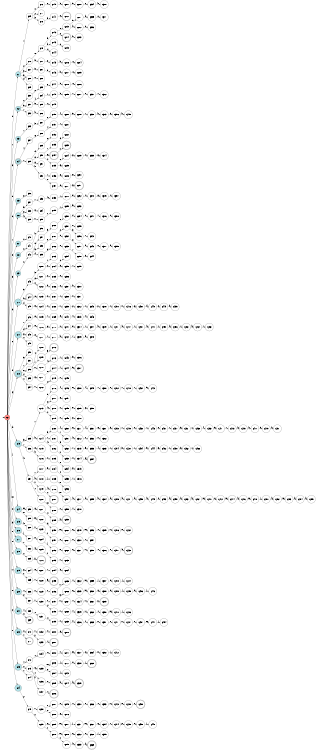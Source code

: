digraph APTAALF {
__start0 [style = invis, shape = none, label = "", width = 0, height = 0];

rankdir=LR;
size="8,5";

s0 [style="filled", color="black", fillcolor="#ff817b" shape="circle", label="q0"];
s1 [style="filled", color="black", fillcolor="powderblue" shape="circle", label="q1"];
s2 [style="filled", color="black", fillcolor="powderblue" shape="circle", label="q2"];
s3 [style="filled", color="black", fillcolor="powderblue" shape="circle", label="q3"];
s4 [style="rounded,filled", color="black", fillcolor="powderblue" shape="doublecircle", label="q4"];
s5 [style="filled", color="black", fillcolor="powderblue" shape="circle", label="q5"];
s6 [style="filled", color="black", fillcolor="powderblue" shape="circle", label="q6"];
s7 [style="filled", color="black", fillcolor="powderblue" shape="circle", label="q7"];
s8 [style="filled", color="black", fillcolor="powderblue" shape="circle", label="q8"];
s9 [style="filled", color="black", fillcolor="powderblue" shape="circle", label="q9"];
s10 [style="filled", color="black", fillcolor="powderblue" shape="circle", label="q10"];
s11 [style="filled", color="black", fillcolor="powderblue" shape="circle", label="q11"];
s12 [style="rounded,filled", color="black", fillcolor="powderblue" shape="doublecircle", label="q12"];
s13 [style="filled", color="black", fillcolor="powderblue" shape="circle", label="q13"];
s14 [style="filled", color="black", fillcolor="powderblue" shape="circle", label="q14"];
s15 [style="filled", color="black", fillcolor="powderblue" shape="circle", label="q15"];
s16 [style="filled", color="black", fillcolor="powderblue" shape="circle", label="q16"];
s17 [style="filled", color="black", fillcolor="powderblue" shape="circle", label="q17"];
s18 [style="filled", color="black", fillcolor="powderblue" shape="circle", label="q18"];
s19 [style="filled", color="black", fillcolor="powderblue" shape="circle", label="q19"];
s20 [style="filled", color="black", fillcolor="powderblue" shape="circle", label="q20"];
s21 [style="filled", color="black", fillcolor="powderblue" shape="circle", label="q21"];
s22 [style="filled", color="black", fillcolor="powderblue" shape="circle", label="q22"];
s23 [style="filled", color="black", fillcolor="powderblue" shape="circle", label="q23"];
s24 [style="filled", color="black", fillcolor="powderblue" shape="circle", label="q24"];
s25 [style="filled", color="black", fillcolor="white" shape="circle", label="q25"];
s26 [style="filled", color="black", fillcolor="white" shape="circle", label="q26"];
s27 [style="filled", color="black", fillcolor="white" shape="circle", label="q27"];
s28 [style="filled", color="black", fillcolor="white" shape="circle", label="q28"];
s29 [style="filled", color="black", fillcolor="white" shape="circle", label="q29"];
s30 [style="filled", color="black", fillcolor="white" shape="circle", label="q30"];
s31 [style="filled", color="black", fillcolor="white" shape="circle", label="q31"];
s32 [style="filled", color="black", fillcolor="white" shape="circle", label="q32"];
s33 [style="filled", color="black", fillcolor="white" shape="circle", label="q33"];
s34 [style="filled", color="black", fillcolor="white" shape="circle", label="q34"];
s35 [style="filled", color="black", fillcolor="white" shape="circle", label="q35"];
s36 [style="filled", color="black", fillcolor="white" shape="circle", label="q36"];
s37 [style="filled", color="black", fillcolor="white" shape="circle", label="q37"];
s38 [style="filled", color="black", fillcolor="white" shape="circle", label="q38"];
s39 [style="filled", color="black", fillcolor="white" shape="circle", label="q39"];
s40 [style="filled", color="black", fillcolor="white" shape="circle", label="q40"];
s41 [style="filled", color="black", fillcolor="white" shape="circle", label="q41"];
s42 [style="filled", color="black", fillcolor="white" shape="circle", label="q42"];
s43 [style="filled", color="black", fillcolor="white" shape="circle", label="q43"];
s44 [style="rounded,filled", color="black", fillcolor="white" shape="doublecircle", label="q44"];
s45 [style="filled", color="black", fillcolor="white" shape="circle", label="q45"];
s46 [style="filled", color="black", fillcolor="white" shape="circle", label="q46"];
s47 [style="filled", color="black", fillcolor="white" shape="circle", label="q47"];
s48 [style="filled", color="black", fillcolor="white" shape="circle", label="q48"];
s49 [style="filled", color="black", fillcolor="white" shape="circle", label="q49"];
s50 [style="filled", color="black", fillcolor="white" shape="circle", label="q50"];
s51 [style="filled", color="black", fillcolor="white" shape="circle", label="q51"];
s52 [style="filled", color="black", fillcolor="white" shape="circle", label="q52"];
s53 [style="filled", color="black", fillcolor="white" shape="circle", label="q53"];
s54 [style="filled", color="black", fillcolor="white" shape="circle", label="q54"];
s55 [style="filled", color="black", fillcolor="white" shape="circle", label="q55"];
s56 [style="filled", color="black", fillcolor="white" shape="circle", label="q56"];
s57 [style="filled", color="black", fillcolor="white" shape="circle", label="q57"];
s58 [style="filled", color="black", fillcolor="white" shape="circle", label="q58"];
s59 [style="filled", color="black", fillcolor="white" shape="circle", label="q59"];
s60 [style="filled", color="black", fillcolor="white" shape="circle", label="q60"];
s61 [style="filled", color="black", fillcolor="white" shape="circle", label="q61"];
s62 [style="filled", color="black", fillcolor="white" shape="circle", label="q62"];
s63 [style="filled", color="black", fillcolor="white" shape="circle", label="q63"];
s64 [style="filled", color="black", fillcolor="white" shape="circle", label="q64"];
s65 [style="filled", color="black", fillcolor="white" shape="circle", label="q65"];
s66 [style="filled", color="black", fillcolor="white" shape="circle", label="q66"];
s67 [style="filled", color="black", fillcolor="white" shape="circle", label="q67"];
s68 [style="filled", color="black", fillcolor="white" shape="circle", label="q68"];
s69 [style="rounded,filled", color="black", fillcolor="white" shape="doublecircle", label="q69"];
s70 [style="filled", color="black", fillcolor="white" shape="circle", label="q70"];
s71 [style="rounded,filled", color="black", fillcolor="white" shape="doublecircle", label="q71"];
s72 [style="filled", color="black", fillcolor="white" shape="circle", label="q72"];
s73 [style="filled", color="black", fillcolor="white" shape="circle", label="q73"];
s74 [style="filled", color="black", fillcolor="white" shape="circle", label="q74"];
s75 [style="filled", color="black", fillcolor="white" shape="circle", label="q75"];
s76 [style="filled", color="black", fillcolor="white" shape="circle", label="q76"];
s77 [style="filled", color="black", fillcolor="white" shape="circle", label="q77"];
s78 [style="filled", color="black", fillcolor="white" shape="circle", label="q78"];
s79 [style="filled", color="black", fillcolor="white" shape="circle", label="q79"];
s80 [style="filled", color="black", fillcolor="white" shape="circle", label="q80"];
s81 [style="filled", color="black", fillcolor="white" shape="circle", label="q81"];
s82 [style="filled", color="black", fillcolor="white" shape="circle", label="q82"];
s83 [style="filled", color="black", fillcolor="white" shape="circle", label="q83"];
s84 [style="filled", color="black", fillcolor="white" shape="circle", label="q84"];
s85 [style="filled", color="black", fillcolor="white" shape="circle", label="q85"];
s86 [style="filled", color="black", fillcolor="white" shape="circle", label="q86"];
s87 [style="filled", color="black", fillcolor="white" shape="circle", label="q87"];
s88 [style="filled", color="black", fillcolor="white" shape="circle", label="q88"];
s89 [style="filled", color="black", fillcolor="white" shape="circle", label="q89"];
s90 [style="filled", color="black", fillcolor="white" shape="circle", label="q90"];
s91 [style="filled", color="black", fillcolor="white" shape="circle", label="q91"];
s92 [style="filled", color="black", fillcolor="white" shape="circle", label="q92"];
s93 [style="filled", color="black", fillcolor="white" shape="circle", label="q93"];
s94 [style="filled", color="black", fillcolor="white" shape="circle", label="q94"];
s95 [style="filled", color="black", fillcolor="white" shape="circle", label="q95"];
s96 [style="filled", color="black", fillcolor="white" shape="circle", label="q96"];
s97 [style="filled", color="black", fillcolor="white" shape="circle", label="q97"];
s98 [style="filled", color="black", fillcolor="white" shape="circle", label="q98"];
s99 [style="filled", color="black", fillcolor="white" shape="circle", label="q99"];
s100 [style="filled", color="black", fillcolor="white" shape="circle", label="q100"];
s101 [style="filled", color="black", fillcolor="white" shape="circle", label="q101"];
s102 [style="filled", color="black", fillcolor="white" shape="circle", label="q102"];
s103 [style="filled", color="black", fillcolor="white" shape="circle", label="q103"];
s104 [style="filled", color="black", fillcolor="white" shape="circle", label="q104"];
s105 [style="filled", color="black", fillcolor="white" shape="circle", label="q105"];
s106 [style="filled", color="black", fillcolor="white" shape="circle", label="q106"];
s107 [style="filled", color="black", fillcolor="white" shape="circle", label="q107"];
s108 [style="filled", color="black", fillcolor="white" shape="circle", label="q108"];
s109 [style="filled", color="black", fillcolor="white" shape="circle", label="q109"];
s110 [style="filled", color="black", fillcolor="white" shape="circle", label="q110"];
s111 [style="filled", color="black", fillcolor="white" shape="circle", label="q111"];
s112 [style="filled", color="black", fillcolor="white" shape="circle", label="q112"];
s113 [style="filled", color="black", fillcolor="white" shape="circle", label="q113"];
s114 [style="filled", color="black", fillcolor="white" shape="circle", label="q114"];
s115 [style="filled", color="black", fillcolor="white" shape="circle", label="q115"];
s116 [style="filled", color="black", fillcolor="white" shape="circle", label="q116"];
s117 [style="filled", color="black", fillcolor="white" shape="circle", label="q117"];
s118 [style="filled", color="black", fillcolor="white" shape="circle", label="q118"];
s119 [style="filled", color="black", fillcolor="white" shape="circle", label="q119"];
s120 [style="filled", color="black", fillcolor="white" shape="circle", label="q120"];
s121 [style="filled", color="black", fillcolor="white" shape="circle", label="q121"];
s122 [style="filled", color="black", fillcolor="white" shape="circle", label="q122"];
s123 [style="filled", color="black", fillcolor="white" shape="circle", label="q123"];
s124 [style="filled", color="black", fillcolor="white" shape="circle", label="q124"];
s125 [style="filled", color="black", fillcolor="white" shape="circle", label="q125"];
s126 [style="rounded,filled", color="black", fillcolor="white" shape="doublecircle", label="q126"];
s127 [style="filled", color="black", fillcolor="white" shape="circle", label="q127"];
s128 [style="filled", color="black", fillcolor="white" shape="circle", label="q128"];
s129 [style="filled", color="black", fillcolor="white" shape="circle", label="q129"];
s130 [style="filled", color="black", fillcolor="white" shape="circle", label="q130"];
s131 [style="filled", color="black", fillcolor="white" shape="circle", label="q131"];
s132 [style="filled", color="black", fillcolor="white" shape="circle", label="q132"];
s133 [style="filled", color="black", fillcolor="white" shape="circle", label="q133"];
s134 [style="filled", color="black", fillcolor="white" shape="circle", label="q134"];
s135 [style="filled", color="black", fillcolor="white" shape="circle", label="q135"];
s136 [style="filled", color="black", fillcolor="white" shape="circle", label="q136"];
s137 [style="filled", color="black", fillcolor="white" shape="circle", label="q137"];
s138 [style="filled", color="black", fillcolor="white" shape="circle", label="q138"];
s139 [style="filled", color="black", fillcolor="white" shape="circle", label="q139"];
s140 [style="filled", color="black", fillcolor="white" shape="circle", label="q140"];
s141 [style="filled", color="black", fillcolor="white" shape="circle", label="q141"];
s142 [style="filled", color="black", fillcolor="white" shape="circle", label="q142"];
s143 [style="filled", color="black", fillcolor="white" shape="circle", label="q143"];
s144 [style="filled", color="black", fillcolor="white" shape="circle", label="q144"];
s145 [style="filled", color="black", fillcolor="white" shape="circle", label="q145"];
s146 [style="filled", color="black", fillcolor="white" shape="circle", label="q146"];
s147 [style="filled", color="black", fillcolor="white" shape="circle", label="q147"];
s148 [style="filled", color="black", fillcolor="white" shape="circle", label="q148"];
s149 [style="filled", color="black", fillcolor="white" shape="circle", label="q149"];
s150 [style="filled", color="black", fillcolor="white" shape="circle", label="q150"];
s151 [style="filled", color="black", fillcolor="white" shape="circle", label="q151"];
s152 [style="filled", color="black", fillcolor="white" shape="circle", label="q152"];
s153 [style="filled", color="black", fillcolor="white" shape="circle", label="q153"];
s154 [style="rounded,filled", color="black", fillcolor="white" shape="doublecircle", label="q154"];
s155 [style="filled", color="black", fillcolor="white" shape="circle", label="q155"];
s156 [style="filled", color="black", fillcolor="white" shape="circle", label="q156"];
s157 [style="filled", color="black", fillcolor="white" shape="circle", label="q157"];
s158 [style="filled", color="black", fillcolor="white" shape="circle", label="q158"];
s159 [style="filled", color="black", fillcolor="white" shape="circle", label="q159"];
s160 [style="filled", color="black", fillcolor="white" shape="circle", label="q160"];
s161 [style="filled", color="black", fillcolor="white" shape="circle", label="q161"];
s162 [style="filled", color="black", fillcolor="white" shape="circle", label="q162"];
s163 [style="filled", color="black", fillcolor="white" shape="circle", label="q163"];
s164 [style="filled", color="black", fillcolor="white" shape="circle", label="q164"];
s165 [style="filled", color="black", fillcolor="white" shape="circle", label="q165"];
s166 [style="filled", color="black", fillcolor="white" shape="circle", label="q166"];
s167 [style="filled", color="black", fillcolor="white" shape="circle", label="q167"];
s168 [style="filled", color="black", fillcolor="white" shape="circle", label="q168"];
s169 [style="filled", color="black", fillcolor="white" shape="circle", label="q169"];
s170 [style="filled", color="black", fillcolor="white" shape="circle", label="q170"];
s171 [style="filled", color="black", fillcolor="white" shape="circle", label="q171"];
s172 [style="rounded,filled", color="black", fillcolor="white" shape="doublecircle", label="q172"];
s173 [style="filled", color="black", fillcolor="white" shape="circle", label="q173"];
s174 [style="filled", color="black", fillcolor="white" shape="circle", label="q174"];
s175 [style="filled", color="black", fillcolor="white" shape="circle", label="q175"];
s176 [style="filled", color="black", fillcolor="white" shape="circle", label="q176"];
s177 [style="filled", color="black", fillcolor="white" shape="circle", label="q177"];
s178 [style="filled", color="black", fillcolor="white" shape="circle", label="q178"];
s179 [style="filled", color="black", fillcolor="white" shape="circle", label="q179"];
s180 [style="filled", color="black", fillcolor="white" shape="circle", label="q180"];
s181 [style="filled", color="black", fillcolor="white" shape="circle", label="q181"];
s182 [style="filled", color="black", fillcolor="white" shape="circle", label="q182"];
s183 [style="filled", color="black", fillcolor="white" shape="circle", label="q183"];
s184 [style="filled", color="black", fillcolor="white" shape="circle", label="q184"];
s185 [style="filled", color="black", fillcolor="white" shape="circle", label="q185"];
s186 [style="filled", color="black", fillcolor="white" shape="circle", label="q186"];
s187 [style="rounded,filled", color="black", fillcolor="white" shape="doublecircle", label="q187"];
s188 [style="filled", color="black", fillcolor="white" shape="circle", label="q188"];
s189 [style="filled", color="black", fillcolor="white" shape="circle", label="q189"];
s190 [style="filled", color="black", fillcolor="white" shape="circle", label="q190"];
s191 [style="filled", color="black", fillcolor="white" shape="circle", label="q191"];
s192 [style="filled", color="black", fillcolor="white" shape="circle", label="q192"];
s193 [style="filled", color="black", fillcolor="white" shape="circle", label="q193"];
s194 [style="filled", color="black", fillcolor="white" shape="circle", label="q194"];
s195 [style="rounded,filled", color="black", fillcolor="white" shape="doublecircle", label="q195"];
s196 [style="filled", color="black", fillcolor="white" shape="circle", label="q196"];
s197 [style="filled", color="black", fillcolor="white" shape="circle", label="q197"];
s198 [style="filled", color="black", fillcolor="white" shape="circle", label="q198"];
s199 [style="filled", color="black", fillcolor="white" shape="circle", label="q199"];
s200 [style="filled", color="black", fillcolor="white" shape="circle", label="q200"];
s201 [style="rounded,filled", color="black", fillcolor="white" shape="doublecircle", label="q201"];
s202 [style="filled", color="black", fillcolor="white" shape="circle", label="q202"];
s203 [style="filled", color="black", fillcolor="white" shape="circle", label="q203"];
s204 [style="filled", color="black", fillcolor="white" shape="circle", label="q204"];
s205 [style="filled", color="black", fillcolor="white" shape="circle", label="q205"];
s206 [style="rounded,filled", color="black", fillcolor="white" shape="doublecircle", label="q206"];
s207 [style="filled", color="black", fillcolor="white" shape="circle", label="q207"];
s208 [style="filled", color="black", fillcolor="white" shape="circle", label="q208"];
s209 [style="filled", color="black", fillcolor="white" shape="circle", label="q209"];
s210 [style="filled", color="black", fillcolor="white" shape="circle", label="q210"];
s211 [style="filled", color="black", fillcolor="white" shape="circle", label="q211"];
s212 [style="rounded,filled", color="black", fillcolor="white" shape="doublecircle", label="q212"];
s213 [style="filled", color="black", fillcolor="white" shape="circle", label="q213"];
s214 [style="rounded,filled", color="black", fillcolor="white" shape="doublecircle", label="q214"];
s215 [style="filled", color="black", fillcolor="white" shape="circle", label="q215"];
s216 [style="filled", color="black", fillcolor="white" shape="circle", label="q216"];
s217 [style="filled", color="black", fillcolor="white" shape="circle", label="q217"];
s218 [style="filled", color="black", fillcolor="white" shape="circle", label="q218"];
s219 [style="filled", color="black", fillcolor="white" shape="circle", label="q219"];
s220 [style="filled", color="black", fillcolor="white" shape="circle", label="q220"];
s221 [style="filled", color="black", fillcolor="white" shape="circle", label="q221"];
s222 [style="filled", color="black", fillcolor="white" shape="circle", label="q222"];
s223 [style="rounded,filled", color="black", fillcolor="white" shape="doublecircle", label="q223"];
s224 [style="filled", color="black", fillcolor="white" shape="circle", label="q224"];
s225 [style="filled", color="black", fillcolor="white" shape="circle", label="q225"];
s226 [style="filled", color="black", fillcolor="white" shape="circle", label="q226"];
s227 [style="filled", color="black", fillcolor="white" shape="circle", label="q227"];
s228 [style="filled", color="black", fillcolor="white" shape="circle", label="q228"];
s229 [style="filled", color="black", fillcolor="white" shape="circle", label="q229"];
s230 [style="filled", color="black", fillcolor="white" shape="circle", label="q230"];
s231 [style="filled", color="black", fillcolor="white" shape="circle", label="q231"];
s232 [style="filled", color="black", fillcolor="white" shape="circle", label="q232"];
s233 [style="filled", color="black", fillcolor="white" shape="circle", label="q233"];
s234 [style="filled", color="black", fillcolor="white" shape="circle", label="q234"];
s235 [style="filled", color="black", fillcolor="white" shape="circle", label="q235"];
s236 [style="filled", color="black", fillcolor="white" shape="circle", label="q236"];
s237 [style="filled", color="black", fillcolor="white" shape="circle", label="q237"];
s238 [style="filled", color="black", fillcolor="white" shape="circle", label="q238"];
s239 [style="filled", color="black", fillcolor="white" shape="circle", label="q239"];
s240 [style="filled", color="black", fillcolor="white" shape="circle", label="q240"];
s241 [style="filled", color="black", fillcolor="white" shape="circle", label="q241"];
s242 [style="filled", color="black", fillcolor="white" shape="circle", label="q242"];
s243 [style="filled", color="black", fillcolor="white" shape="circle", label="q243"];
s244 [style="filled", color="black", fillcolor="white" shape="circle", label="q244"];
s245 [style="filled", color="black", fillcolor="white" shape="circle", label="q245"];
s246 [style="filled", color="black", fillcolor="white" shape="circle", label="q246"];
s247 [style="filled", color="black", fillcolor="white" shape="circle", label="q247"];
s248 [style="filled", color="black", fillcolor="white" shape="circle", label="q248"];
s249 [style="filled", color="black", fillcolor="white" shape="circle", label="q249"];
s250 [style="filled", color="black", fillcolor="white" shape="circle", label="q250"];
s251 [style="filled", color="black", fillcolor="white" shape="circle", label="q251"];
s252 [style="filled", color="black", fillcolor="white" shape="circle", label="q252"];
s253 [style="filled", color="black", fillcolor="white" shape="circle", label="q253"];
s254 [style="filled", color="black", fillcolor="white" shape="circle", label="q254"];
s255 [style="filled", color="black", fillcolor="white" shape="circle", label="q255"];
s256 [style="filled", color="black", fillcolor="white" shape="circle", label="q256"];
s257 [style="filled", color="black", fillcolor="white" shape="circle", label="q257"];
s258 [style="filled", color="black", fillcolor="white" shape="circle", label="q258"];
s259 [style="rounded,filled", color="black", fillcolor="white" shape="doublecircle", label="q259"];
s260 [style="filled", color="black", fillcolor="white" shape="circle", label="q260"];
s261 [style="filled", color="black", fillcolor="white" shape="circle", label="q261"];
s262 [style="filled", color="black", fillcolor="white" shape="circle", label="q262"];
s263 [style="filled", color="black", fillcolor="white" shape="circle", label="q263"];
s264 [style="filled", color="black", fillcolor="white" shape="circle", label="q264"];
s265 [style="filled", color="black", fillcolor="white" shape="circle", label="q265"];
s266 [style="filled", color="black", fillcolor="white" shape="circle", label="q266"];
s267 [style="filled", color="black", fillcolor="white" shape="circle", label="q267"];
s268 [style="filled", color="black", fillcolor="white" shape="circle", label="q268"];
s269 [style="filled", color="black", fillcolor="white" shape="circle", label="q269"];
s270 [style="rounded,filled", color="black", fillcolor="white" shape="doublecircle", label="q270"];
s271 [style="filled", color="black", fillcolor="white" shape="circle", label="q271"];
s272 [style="filled", color="black", fillcolor="white" shape="circle", label="q272"];
s273 [style="filled", color="black", fillcolor="white" shape="circle", label="q273"];
s274 [style="filled", color="black", fillcolor="white" shape="circle", label="q274"];
s275 [style="filled", color="black", fillcolor="white" shape="circle", label="q275"];
s276 [style="filled", color="black", fillcolor="white" shape="circle", label="q276"];
s277 [style="filled", color="black", fillcolor="white" shape="circle", label="q277"];
s278 [style="filled", color="black", fillcolor="white" shape="circle", label="q278"];
s279 [style="filled", color="black", fillcolor="white" shape="circle", label="q279"];
s280 [style="filled", color="black", fillcolor="white" shape="circle", label="q280"];
s281 [style="filled", color="black", fillcolor="white" shape="circle", label="q281"];
s282 [style="filled", color="black", fillcolor="white" shape="circle", label="q282"];
s283 [style="filled", color="black", fillcolor="white" shape="circle", label="q283"];
s284 [style="filled", color="black", fillcolor="white" shape="circle", label="q284"];
s285 [style="filled", color="black", fillcolor="white" shape="circle", label="q285"];
s286 [style="filled", color="black", fillcolor="white" shape="circle", label="q286"];
s287 [style="filled", color="black", fillcolor="white" shape="circle", label="q287"];
s288 [style="filled", color="black", fillcolor="white" shape="circle", label="q288"];
s289 [style="filled", color="black", fillcolor="white" shape="circle", label="q289"];
s290 [style="filled", color="black", fillcolor="white" shape="circle", label="q290"];
s291 [style="rounded,filled", color="black", fillcolor="white" shape="doublecircle", label="q291"];
s292 [style="filled", color="black", fillcolor="white" shape="circle", label="q292"];
s293 [style="filled", color="black", fillcolor="white" shape="circle", label="q293"];
s294 [style="filled", color="black", fillcolor="white" shape="circle", label="q294"];
s295 [style="filled", color="black", fillcolor="white" shape="circle", label="q295"];
s296 [style="filled", color="black", fillcolor="white" shape="circle", label="q296"];
s297 [style="filled", color="black", fillcolor="white" shape="circle", label="q297"];
s298 [style="filled", color="black", fillcolor="white" shape="circle", label="q298"];
s299 [style="filled", color="black", fillcolor="white" shape="circle", label="q299"];
s300 [style="filled", color="black", fillcolor="white" shape="circle", label="q300"];
s301 [style="filled", color="black", fillcolor="white" shape="circle", label="q301"];
s302 [style="filled", color="black", fillcolor="white" shape="circle", label="q302"];
s303 [style="filled", color="black", fillcolor="white" shape="circle", label="q303"];
s304 [style="filled", color="black", fillcolor="white" shape="circle", label="q304"];
s305 [style="filled", color="black", fillcolor="white" shape="circle", label="q305"];
s306 [style="filled", color="black", fillcolor="white" shape="circle", label="q306"];
s307 [style="rounded,filled", color="black", fillcolor="white" shape="doublecircle", label="q307"];
s308 [style="filled", color="black", fillcolor="white" shape="circle", label="q308"];
s309 [style="filled", color="black", fillcolor="white" shape="circle", label="q309"];
s310 [style="filled", color="black", fillcolor="white" shape="circle", label="q310"];
s311 [style="filled", color="black", fillcolor="white" shape="circle", label="q311"];
s312 [style="filled", color="black", fillcolor="white" shape="circle", label="q312"];
s313 [style="filled", color="black", fillcolor="white" shape="circle", label="q313"];
s314 [style="filled", color="black", fillcolor="white" shape="circle", label="q314"];
s315 [style="filled", color="black", fillcolor="white" shape="circle", label="q315"];
s316 [style="filled", color="black", fillcolor="white" shape="circle", label="q316"];
s317 [style="filled", color="black", fillcolor="white" shape="circle", label="q317"];
s318 [style="filled", color="black", fillcolor="white" shape="circle", label="q318"];
s319 [style="filled", color="black", fillcolor="white" shape="circle", label="q319"];
s320 [style="filled", color="black", fillcolor="white" shape="circle", label="q320"];
s321 [style="filled", color="black", fillcolor="white" shape="circle", label="q321"];
s322 [style="filled", color="black", fillcolor="white" shape="circle", label="q322"];
s323 [style="filled", color="black", fillcolor="white" shape="circle", label="q323"];
s324 [style="filled", color="black", fillcolor="white" shape="circle", label="q324"];
s325 [style="filled", color="black", fillcolor="white" shape="circle", label="q325"];
s326 [style="filled", color="black", fillcolor="white" shape="circle", label="q326"];
s327 [style="filled", color="black", fillcolor="white" shape="circle", label="q327"];
s328 [style="filled", color="black", fillcolor="white" shape="circle", label="q328"];
s329 [style="rounded,filled", color="black", fillcolor="white" shape="doublecircle", label="q329"];
s330 [style="filled", color="black", fillcolor="white" shape="circle", label="q330"];
s331 [style="filled", color="black", fillcolor="white" shape="circle", label="q331"];
s332 [style="filled", color="black", fillcolor="white" shape="circle", label="q332"];
s333 [style="filled", color="black", fillcolor="white" shape="circle", label="q333"];
s334 [style="filled", color="black", fillcolor="white" shape="circle", label="q334"];
s335 [style="filled", color="black", fillcolor="white" shape="circle", label="q335"];
s336 [style="filled", color="black", fillcolor="white" shape="circle", label="q336"];
s337 [style="filled", color="black", fillcolor="white" shape="circle", label="q337"];
s338 [style="filled", color="black", fillcolor="white" shape="circle", label="q338"];
s339 [style="filled", color="black", fillcolor="white" shape="circle", label="q339"];
s340 [style="filled", color="black", fillcolor="white" shape="circle", label="q340"];
s341 [style="filled", color="black", fillcolor="white" shape="circle", label="q341"];
s342 [style="filled", color="black", fillcolor="white" shape="circle", label="q342"];
s343 [style="filled", color="black", fillcolor="white" shape="circle", label="q343"];
s344 [style="filled", color="black", fillcolor="white" shape="circle", label="q344"];
s345 [style="filled", color="black", fillcolor="white" shape="circle", label="q345"];
s346 [style="filled", color="black", fillcolor="white" shape="circle", label="q346"];
s347 [style="filled", color="black", fillcolor="white" shape="circle", label="q347"];
s348 [style="filled", color="black", fillcolor="white" shape="circle", label="q348"];
s349 [style="filled", color="black", fillcolor="white" shape="circle", label="q349"];
s350 [style="filled", color="black", fillcolor="white" shape="circle", label="q350"];
s351 [style="filled", color="black", fillcolor="white" shape="circle", label="q351"];
s352 [style="filled", color="black", fillcolor="white" shape="circle", label="q352"];
s353 [style="filled", color="black", fillcolor="white" shape="circle", label="q353"];
s354 [style="rounded,filled", color="black", fillcolor="white" shape="doublecircle", label="q354"];
s355 [style="filled", color="black", fillcolor="white" shape="circle", label="q355"];
s356 [style="filled", color="black", fillcolor="white" shape="circle", label="q356"];
s357 [style="filled", color="black", fillcolor="white" shape="circle", label="q357"];
s358 [style="filled", color="black", fillcolor="white" shape="circle", label="q358"];
s359 [style="filled", color="black", fillcolor="white" shape="circle", label="q359"];
s360 [style="filled", color="black", fillcolor="white" shape="circle", label="q360"];
s361 [style="filled", color="black", fillcolor="white" shape="circle", label="q361"];
s362 [style="filled", color="black", fillcolor="white" shape="circle", label="q362"];
s363 [style="filled", color="black", fillcolor="white" shape="circle", label="q363"];
s364 [style="filled", color="black", fillcolor="white" shape="circle", label="q364"];
s365 [style="rounded,filled", color="black", fillcolor="white" shape="doublecircle", label="q365"];
s366 [style="filled", color="black", fillcolor="white" shape="circle", label="q366"];
s367 [style="filled", color="black", fillcolor="white" shape="circle", label="q367"];
s368 [style="filled", color="black", fillcolor="white" shape="circle", label="q368"];
s369 [style="rounded,filled", color="black", fillcolor="white" shape="doublecircle", label="q369"];
s370 [style="filled", color="black", fillcolor="white" shape="circle", label="q370"];
s371 [style="filled", color="black", fillcolor="white" shape="circle", label="q371"];
s372 [style="filled", color="black", fillcolor="white" shape="circle", label="q372"];
s373 [style="filled", color="black", fillcolor="white" shape="circle", label="q373"];
s374 [style="filled", color="black", fillcolor="white" shape="circle", label="q374"];
s375 [style="filled", color="black", fillcolor="white" shape="circle", label="q375"];
s376 [style="filled", color="black", fillcolor="white" shape="circle", label="q376"];
s377 [style="filled", color="black", fillcolor="white" shape="circle", label="q377"];
s378 [style="filled", color="black", fillcolor="white" shape="circle", label="q378"];
s379 [style="filled", color="black", fillcolor="white" shape="circle", label="q379"];
s380 [style="filled", color="black", fillcolor="white" shape="circle", label="q380"];
s381 [style="filled", color="black", fillcolor="white" shape="circle", label="q381"];
s382 [style="filled", color="black", fillcolor="white" shape="circle", label="q382"];
s383 [style="filled", color="black", fillcolor="white" shape="circle", label="q383"];
s384 [style="filled", color="black", fillcolor="white" shape="circle", label="q384"];
s385 [style="filled", color="black", fillcolor="white" shape="circle", label="q385"];
s386 [style="filled", color="black", fillcolor="white" shape="circle", label="q386"];
s387 [style="filled", color="black", fillcolor="white" shape="circle", label="q387"];
s388 [style="filled", color="black", fillcolor="white" shape="circle", label="q388"];
s389 [style="rounded,filled", color="black", fillcolor="white" shape="doublecircle", label="q389"];
s390 [style="filled", color="black", fillcolor="white" shape="circle", label="q390"];
s391 [style="filled", color="black", fillcolor="white" shape="circle", label="q391"];
s392 [style="filled", color="black", fillcolor="white" shape="circle", label="q392"];
s393 [style="filled", color="black", fillcolor="white" shape="circle", label="q393"];
s394 [style="filled", color="black", fillcolor="white" shape="circle", label="q394"];
s395 [style="filled", color="black", fillcolor="white" shape="circle", label="q395"];
s396 [style="filled", color="black", fillcolor="white" shape="circle", label="q396"];
s397 [style="filled", color="black", fillcolor="white" shape="circle", label="q397"];
s398 [style="filled", color="black", fillcolor="white" shape="circle", label="q398"];
s399 [style="filled", color="black", fillcolor="white" shape="circle", label="q399"];
s400 [style="filled", color="black", fillcolor="white" shape="circle", label="q400"];
s401 [style="filled", color="black", fillcolor="white" shape="circle", label="q401"];
s402 [style="filled", color="black", fillcolor="white" shape="circle", label="q402"];
s403 [style="filled", color="black", fillcolor="white" shape="circle", label="q403"];
s404 [style="filled", color="black", fillcolor="white" shape="circle", label="q404"];
s405 [style="filled", color="black", fillcolor="white" shape="circle", label="q405"];
s406 [style="filled", color="black", fillcolor="white" shape="circle", label="q406"];
s407 [style="filled", color="black", fillcolor="white" shape="circle", label="q407"];
s408 [style="filled", color="black", fillcolor="white" shape="circle", label="q408"];
s409 [style="filled", color="black", fillcolor="white" shape="circle", label="q409"];
s410 [style="filled", color="black", fillcolor="white" shape="circle", label="q410"];
s411 [style="filled", color="black", fillcolor="white" shape="circle", label="q411"];
s412 [style="filled", color="black", fillcolor="white" shape="circle", label="q412"];
s413 [style="filled", color="black", fillcolor="white" shape="circle", label="q413"];
s414 [style="filled", color="black", fillcolor="white" shape="circle", label="q414"];
s415 [style="filled", color="black", fillcolor="white" shape="circle", label="q415"];
s416 [style="filled", color="black", fillcolor="white" shape="circle", label="q416"];
s417 [style="filled", color="black", fillcolor="white" shape="circle", label="q417"];
s418 [style="filled", color="black", fillcolor="white" shape="circle", label="q418"];
s419 [style="filled", color="black", fillcolor="white" shape="circle", label="q419"];
s420 [style="filled", color="black", fillcolor="white" shape="circle", label="q420"];
s421 [style="filled", color="black", fillcolor="white" shape="circle", label="q421"];
s422 [style="filled", color="black", fillcolor="white" shape="circle", label="q422"];
s423 [style="rounded,filled", color="black", fillcolor="white" shape="doublecircle", label="q423"];
s424 [style="filled", color="black", fillcolor="white" shape="circle", label="q424"];
s425 [style="filled", color="black", fillcolor="white" shape="circle", label="q425"];
s426 [style="filled", color="black", fillcolor="white" shape="circle", label="q426"];
s427 [style="filled", color="black", fillcolor="white" shape="circle", label="q427"];
s428 [style="filled", color="black", fillcolor="white" shape="circle", label="q428"];
s429 [style="filled", color="black", fillcolor="white" shape="circle", label="q429"];
s430 [style="filled", color="black", fillcolor="white" shape="circle", label="q430"];
s431 [style="filled", color="black", fillcolor="white" shape="circle", label="q431"];
s432 [style="filled", color="black", fillcolor="white" shape="circle", label="q432"];
s433 [style="filled", color="black", fillcolor="white" shape="circle", label="q433"];
s434 [style="filled", color="black", fillcolor="white" shape="circle", label="q434"];
s435 [style="filled", color="black", fillcolor="white" shape="circle", label="q435"];
s436 [style="filled", color="black", fillcolor="white" shape="circle", label="q436"];
s437 [style="filled", color="black", fillcolor="white" shape="circle", label="q437"];
s438 [style="rounded,filled", color="black", fillcolor="white" shape="doublecircle", label="q438"];
s439 [style="filled", color="black", fillcolor="white" shape="circle", label="q439"];
s440 [style="filled", color="black", fillcolor="white" shape="circle", label="q440"];
s441 [style="filled", color="black", fillcolor="white" shape="circle", label="q441"];
s442 [style="filled", color="black", fillcolor="white" shape="circle", label="q442"];
s443 [style="filled", color="black", fillcolor="white" shape="circle", label="q443"];
s444 [style="filled", color="black", fillcolor="white" shape="circle", label="q444"];
s445 [style="filled", color="black", fillcolor="white" shape="circle", label="q445"];
s446 [style="filled", color="black", fillcolor="white" shape="circle", label="q446"];
s447 [style="filled", color="black", fillcolor="white" shape="circle", label="q447"];
s448 [style="filled", color="black", fillcolor="white" shape="circle", label="q448"];
s449 [style="filled", color="black", fillcolor="white" shape="circle", label="q449"];
s450 [style="filled", color="black", fillcolor="white" shape="circle", label="q450"];
s451 [style="filled", color="black", fillcolor="white" shape="circle", label="q451"];
s452 [style="filled", color="black", fillcolor="white" shape="circle", label="q452"];
s453 [style="filled", color="black", fillcolor="white" shape="circle", label="q453"];
s454 [style="filled", color="black", fillcolor="white" shape="circle", label="q454"];
s455 [style="filled", color="black", fillcolor="white" shape="circle", label="q455"];
s456 [style="filled", color="black", fillcolor="white" shape="circle", label="q456"];
s457 [style="filled", color="black", fillcolor="white" shape="circle", label="q457"];
s458 [style="filled", color="black", fillcolor="white" shape="circle", label="q458"];
s459 [style="filled", color="black", fillcolor="white" shape="circle", label="q459"];
s460 [style="filled", color="black", fillcolor="white" shape="circle", label="q460"];
s461 [style="filled", color="black", fillcolor="white" shape="circle", label="q461"];
s462 [style="filled", color="black", fillcolor="white" shape="circle", label="q462"];
s463 [style="filled", color="black", fillcolor="white" shape="circle", label="q463"];
s464 [style="filled", color="black", fillcolor="white" shape="circle", label="q464"];
s465 [style="filled", color="black", fillcolor="white" shape="circle", label="q465"];
s466 [style="filled", color="black", fillcolor="white" shape="circle", label="q466"];
s467 [style="filled", color="black", fillcolor="white" shape="circle", label="q467"];
s468 [style="filled", color="black", fillcolor="white" shape="circle", label="q468"];
s469 [style="filled", color="black", fillcolor="white" shape="circle", label="q469"];
s470 [style="filled", color="black", fillcolor="white" shape="circle", label="q470"];
s471 [style="filled", color="black", fillcolor="white" shape="circle", label="q471"];
s472 [style="filled", color="black", fillcolor="white" shape="circle", label="q472"];
s473 [style="filled", color="black", fillcolor="white" shape="circle", label="q473"];
s474 [style="filled", color="black", fillcolor="white" shape="circle", label="q474"];
s475 [style="filled", color="black", fillcolor="white" shape="circle", label="q475"];
s476 [style="filled", color="black", fillcolor="white" shape="circle", label="q476"];
s477 [style="filled", color="black", fillcolor="white" shape="circle", label="q477"];
s478 [style="filled", color="black", fillcolor="white" shape="circle", label="q478"];
s479 [style="filled", color="black", fillcolor="white" shape="circle", label="q479"];
s480 [style="filled", color="black", fillcolor="white" shape="circle", label="q480"];
s481 [style="filled", color="black", fillcolor="white" shape="circle", label="q481"];
s482 [style="filled", color="black", fillcolor="white" shape="circle", label="q482"];
s483 [style="filled", color="black", fillcolor="white" shape="circle", label="q483"];
s484 [style="filled", color="black", fillcolor="white" shape="circle", label="q484"];
s485 [style="filled", color="black", fillcolor="white" shape="circle", label="q485"];
subgraph cluster_main { 
	graph [pad=".75", ranksep="0.15", nodesep="0.15"];
	 style=invis; 
	__start0 -> s0 [penwidth=2];
}
s0 -> s1 [label="0"];
s0 -> s2 [label="1"];
s0 -> s3 [label="3"];
s0 -> s4 [label="5"];
s0 -> s5 [label="6"];
s0 -> s6 [label="7"];
s0 -> s7 [label="8"];
s0 -> s8 [label="9"];
s0 -> s9 [label="b"];
s0 -> s10 [label="c"];
s0 -> s11 [label="e"];
s0 -> s12 [label="g"];
s0 -> s13 [label="h"];
s0 -> s14 [label="j"];
s0 -> s15 [label="m"];
s0 -> s16 [label="n"];
s0 -> s17 [label="p"];
s0 -> s18 [label="t"];
s0 -> s19 [label="u"];
s0 -> s20 [label="v"];
s0 -> s21 [label="w"];
s0 -> s22 [label="x"];
s0 -> s23 [label="y"];
s0 -> s24 [label="z"];
s1 -> s25 [label="1"];
s1 -> s26 [label="2"];
s1 -> s27 [label="3"];
s1 -> s28 [label="9"];
s1 -> s29 [label="d"];
s2 -> s30 [label="0"];
s2 -> s31 [label="3"];
s2 -> s32 [label="7"];
s3 -> s33 [label="1"];
s4 -> s34 [label="4"];
s4 -> s35 [label="7"];
s5 -> s36 [label="e"];
s6 -> s37 [label="5"];
s6 -> s38 [label="e"];
s6 -> s39 [label="k"];
s7 -> s40 [label="0"];
s8 -> s41 [label="c"];
s9 -> s42 [label="c"];
s10 -> s43 [label="9"];
s10 -> s44 [label="b"];
s10 -> s45 [label="f"];
s11 -> s46 [label="7"];
s11 -> s47 [label="d"];
s11 -> s48 [label="g"];
s11 -> s49 [label="u"];
s12 -> s50 [label="5"];
s12 -> s51 [label="7"];
s12 -> s52 [label="e"];
s12 -> s53 [label="f"];
s12 -> s54 [label="u"];
s13 -> s55 [label="5"];
s13 -> s56 [label="7"];
s13 -> s57 [label="k"];
s14 -> s58 [label="m"];
s14 -> s59 [label="n"];
s15 -> s60 [label="k"];
s16 -> s61 [label="j"];
s17 -> s62 [label="r"];
s18 -> s63 [label="w"];
s19 -> s64 [label="g"];
s19 -> s65 [label="s"];
s20 -> s66 [label="t"];
s20 -> s67 [label="y"];
s21 -> s68 [label="v"];
s21 -> s69 [label="x"];
s22 -> s70 [label="w"];
s22 -> s71 [label="z"];
s23 -> s72 [label="v"];
s23 -> s73 [label="w"];
s23 -> s74 [label="z"];
s24 -> s75 [label="y"];
s25 -> s76 [label="0"];
s25 -> s77 [label="2"];
s25 -> s78 [label="3"];
s26 -> s79 [label="8"];
s26 -> s80 [label="9"];
s27 -> s81 [label="9"];
s28 -> s82 [label="c"];
s30 -> s83 [label="2"];
s31 -> s84 [label="4"];
s31 -> s85 [label="9"];
s32 -> s86 [label="h"];
s33 -> s87 [label="3"];
s34 -> s88 [label="6"];
s35 -> s89 [label="d"];
s35 -> s90 [label="e"];
s35 -> s91 [label="g"];
s35 -> s92 [label="k"];
s37 -> s93 [label="7"];
s38 -> s94 [label="g"];
s39 -> s95 [label="s"];
s41 -> s96 [label="b"];
s42 -> s97 [label="8"];
s42 -> s98 [label="9"];
s42 -> s99 [label="f"];
s43 -> s100 [label="3"];
s43 -> s101 [label="8"];
s43 -> s102 [label="c"];
s44 -> s103 [label="8"];
s45 -> s104 [label="g"];
s46 -> s105 [label="e"];
s47 -> s106 [label="e"];
s48 -> s107 [label="e"];
s52 -> s108 [label="4"];
s52 -> s109 [label="7"];
s52 -> s110 [label="s"];
s53 -> s111 [label="g"];
s54 -> s112 [label="v"];
s55 -> s113 [label="7"];
s55 -> s114 [label="h"];
s56 -> s115 [label="e"];
s56 -> s116 [label="k"];
s57 -> s117 [label="7"];
s57 -> s118 [label="h"];
s57 -> s119 [label="s"];
s57 -> s120 [label="t"];
s58 -> s121 [label="q"];
s59 -> s122 [label="m"];
s60 -> s123 [label="s"];
s61 -> s124 [label="n"];
s62 -> s125 [label="q"];
s63 -> s126 [label="y"];
s64 -> s127 [label="e"];
s65 -> s128 [label="7"];
s66 -> s129 [label="w"];
s67 -> s130 [label="v"];
s68 -> s131 [label="t"];
s70 -> s132 [label="v"];
s70 -> s133 [label="y"];
s72 -> s134 [label="t"];
s73 -> s135 [label="q"];
s73 -> s136 [label="t"];
s73 -> s137 [label="y"];
s75 -> s138 [label="v"];
s75 -> s139 [label="w"];
s76 -> s140 [label="2"];
s78 -> s141 [label="9"];
s79 -> s142 [label="9"];
s79 -> s143 [label="b"];
s79 -> s144 [label="c"];
s80 -> s145 [label="8"];
s81 -> s146 [label="8"];
s83 -> s147 [label="8"];
s84 -> s148 [label="1"];
s85 -> s149 [label="c"];
s87 -> s150 [label="6"];
s88 -> s151 [label="4"];
s89 -> s152 [label="e"];
s90 -> s153 [label="7"];
s90 -> s154 [label="g"];
s90 -> s155 [label="s"];
s92 -> s156 [label="7"];
s92 -> s157 [label="s"];
s93 -> s158 [label="k"];
s95 -> s159 [label="t"];
s97 -> s160 [label="9"];
s98 -> s161 [label="8"];
s99 -> s162 [label="g"];
s100 -> s163 [label="1"];
s100 -> s164 [label="2"];
s101 -> s165 [label="2"];
s102 -> s166 [label="b"];
s103 -> s167 [label="2"];
s104 -> s168 [label="u"];
s105 -> s169 [label="7"];
s106 -> s170 [label="g"];
s107 -> s171 [label="7"];
s109 -> s172 [label="5"];
s110 -> s173 [label="k"];
s111 -> s174 [label="e"];
s112 -> s175 [label="y"];
s113 -> s176 [label="5"];
s113 -> s177 [label="e"];
s113 -> s178 [label="k"];
s113 -> s179 [label="s"];
s114 -> s180 [label="5"];
s114 -> s181 [label="7"];
s114 -> s182 [label="k"];
s116 -> s183 [label="s"];
s117 -> s184 [label="6"];
s118 -> s185 [label="j"];
s119 -> s186 [label="k"];
s119 -> s187 [label="u"];
s120 -> s188 [label="m"];
s121 -> s189 [label="w"];
s122 -> s190 [label="q"];
s123 -> s191 [label="t"];
s124 -> s192 [label="j"];
s125 -> s193 [label="t"];
s127 -> s194 [label="7"];
s128 -> s195 [label="5"];
s129 -> s196 [label="t"];
s130 -> s197 [label="t"];
s130 -> s198 [label="y"];
s131 -> s199 [label="w"];
s132 -> s200 [label="u"];
s133 -> s201 [label="z"];
s134 -> s202 [label="w"];
s135 -> s203 [label="m"];
s135 -> s204 [label="n"];
s136 -> s205 [label="s"];
s137 -> s206 [label="z"];
s138 -> s207 [label="t"];
s138 -> s208 [label="u"];
s139 -> s209 [label="q"];
s139 -> s210 [label="t"];
s140 -> s211 [label="3"];
s141 -> s212 [label="c"];
s142 -> s213 [label="8"];
s142 -> s214 [label="c"];
s143 -> s215 [label="c"];
s145 -> s216 [label="b"];
s146 -> s217 [label="b"];
s147 -> s218 [label="9"];
s148 -> s219 [label="3"];
s150 -> s220 [label="4"];
s151 -> s221 [label="1"];
s153 -> s222 [label="e"];
s154 -> s223 [label="u"];
s155 -> s224 [label="e"];
s155 -> s225 [label="g"];
s156 -> s226 [label="e"];
s157 -> s227 [label="e"];
s158 -> s228 [label="7"];
s159 -> s229 [label="7"];
s160 -> s230 [label="8"];
s161 -> s231 [label="2"];
s161 -> s232 [label="9"];
s162 -> s233 [label="e"];
s164 -> s234 [label="0"];
s164 -> s235 [label="3"];
s165 -> s236 [label="0"];
s166 -> s237 [label="c"];
s167 -> s238 [label="1"];
s168 -> s239 [label="v"];
s169 -> s240 [label="e"];
s170 -> s241 [label="u"];
s171 -> s242 [label="k"];
s173 -> s243 [label="7"];
s174 -> s244 [label="7"];
s175 -> s245 [label="z"];
s176 -> s246 [label="4"];
s177 -> s247 [label="g"];
s178 -> s248 [label="s"];
s179 -> s249 [label="u"];
s180 -> s250 [label="4"];
s180 -> s251 [label="7"];
s181 -> s252 [label="5"];
s182 -> s253 [label="s"];
s183 -> s254 [label="e"];
s184 -> s255 [label="4"];
s185 -> s256 [label="n"];
s186 -> s257 [label="m"];
s188 -> s258 [label="t"];
s189 -> s259 [label="y"];
s190 -> s260 [label="m"];
s191 -> s261 [label="s"];
s192 -> s262 [label="n"];
s193 -> s263 [label="v"];
s194 -> s264 [label="5"];
s196 -> s265 [label="w"];
s197 -> s266 [label="m"];
s197 -> s267 [label="w"];
s198 -> s268 [label="v"];
s199 -> s269 [label="t"];
s200 -> s270 [label="g"];
s202 -> s271 [label="t"];
s203 -> s272 [label="j"];
s204 -> s273 [label="j"];
s205 -> s274 [label="k"];
s207 -> s275 [label="s"];
s208 -> s276 [label="g"];
s209 -> s277 [label="m"];
s210 -> s278 [label="m"];
s210 -> s279 [label="s"];
s211 -> s280 [label="9"];
s213 -> s281 [label="9"];
s213 -> s282 [label="b"];
s214 -> s283 [label="b"];
s216 -> s284 [label="c"];
s217 -> s285 [label="c"];
s218 -> s286 [label="c"];
s219 -> s287 [label="1"];
s220 -> s288 [label="5"];
s224 -> s289 [label="g"];
s226 -> s290 [label="g"];
s227 -> s291 [label="g"];
s228 -> s292 [label="e"];
s229 -> s293 [label="5"];
s230 -> s294 [label="2"];
s231 -> s295 [label="0"];
s231 -> s296 [label="3"];
s232 -> s297 [label="8"];
s233 -> s298 [label="7"];
s235 -> s299 [label="1"];
s237 -> s300 [label="b"];
s238 -> s301 [label="0"];
s239 -> s302 [label="y"];
s240 -> s303 [label="s"];
s241 -> s304 [label="e"];
s242 -> s305 [label="7"];
s243 -> s306 [label="5"];
s244 -> s307 [label="5"];
s246 -> s308 [label="6"];
s248 -> s309 [label="e"];
s249 -> s310 [label="g"];
s250 -> s311 [label="6"];
s251 -> s312 [label="k"];
s252 -> s313 [label="7"];
s253 -> s314 [label="u"];
s254 -> s315 [label="g"];
s255 -> s316 [label="1"];
s257 -> s317 [label="k"];
s258 -> s318 [label="v"];
s260 -> s319 [label="q"];
s261 -> s320 [label="u"];
s262 -> s321 [label="q"];
s265 -> s322 [label="t"];
s266 -> s323 [label="q"];
s267 -> s324 [label="t"];
s268 -> s325 [label="t"];
s269 -> s326 [label="w"];
s271 -> s327 [label="m"];
s272 -> s328 [label="n"];
s274 -> s329 [label="h"];
s275 -> s330 [label="t"];
s277 -> s331 [label="j"];
s278 -> s332 [label="q"];
s279 -> s333 [label="k"];
s280 -> s334 [label="c"];
s281 -> s335 [label="b"];
s282 -> s336 [label="c"];
s287 -> s337 [label="0"];
s288 -> s338 [label="7"];
s289 -> s339 [label="u"];
s292 -> s340 [label="u"];
s294 -> s341 [label="0"];
s296 -> s342 [label="1"];
s297 -> s343 [label="b"];
s298 -> s344 [label="5"];
s302 -> s345 [label="v"];
s303 -> s346 [label="u"];
s304 -> s347 [label="7"];
s305 -> s348 [label="5"];
s308 -> s349 [label="4"];
s309 -> s350 [label="g"];
s311 -> s351 [label="4"];
s312 -> s352 [label="s"];
s313 -> s353 [label="5"];
s314 -> s354 [label="g"];
s317 -> s355 [label="h"];
s319 -> s356 [label="m"];
s320 -> s357 [label="v"];
s321 -> s358 [label="w"];
s322 -> s359 [label="m"];
s323 -> s360 [label="m"];
s324 -> s361 [label="w"];
s325 -> s362 [label="w"];
s326 -> s363 [label="t"];
s327 -> s364 [label="q"];
s328 -> s365 [label="j"];
s330 -> s366 [label="s"];
s331 -> s367 [label="m"];
s332 -> s368 [label="n"];
s333 -> s369 [label="h"];
s334 -> s370 [label="b"];
s335 -> s371 [label="c"];
s337 -> s372 [label="1"];
s338 -> s373 [label="k"];
s339 -> s374 [label="g"];
s340 -> s375 [label="g"];
s341 -> s376 [label="1"];
s343 -> s377 [label="c"];
s345 -> s378 [label="y"];
s347 -> s379 [label="k"];
s349 -> s380 [label="1"];
s351 -> s381 [label="6"];
s352 -> s382 [label="u"];
s353 -> s383 [label="4"];
s355 -> s384 [label="k"];
s356 -> s385 [label="t"];
s358 -> s386 [label="t"];
s359 -> s387 [label="j"];
s360 -> s388 [label="q"];
s361 -> s389 [label="y"];
s362 -> s390 [label="t"];
s363 -> s391 [label="w"];
s364 -> s392 [label="n"];
s366 -> s393 [label="t"];
s367 -> s394 [label="q"];
s368 -> s395 [label="j"];
s373 -> s396 [label="5"];
s375 -> s397 [label="u"];
s376 -> s398 [label="0"];
s377 -> s399 [label="b"];
s378 -> s400 [label="v"];
s379 -> s401 [label="7"];
s380 -> s402 [label="0"];
s381 -> s403 [label="3"];
s383 -> s404 [label="1"];
s384 -> s405 [label="h"];
s385 -> s406 [label="w"];
s386 -> s407 [label="s"];
s387 -> s408 [label="n"];
s388 -> s409 [label="n"];
s390 -> s410 [label="m"];
s391 -> s411 [label="t"];
s392 -> s412 [label="j"];
s393 -> s413 [label="w"];
s394 -> s414 [label="r"];
s396 -> s415 [label="h"];
s400 -> s416 [label="u"];
s401 -> s417 [label="k"];
s402 -> s418 [label="1"];
s403 -> s419 [label="1"];
s404 -> s420 [label="3"];
s405 -> s421 [label="k"];
s406 -> s422 [label="x"];
s407 -> s423 [label="k"];
s408 -> s424 [label="j"];
s409 -> s425 [label="j"];
s410 -> s426 [label="j"];
s411 -> s427 [label="w"];
s413 -> s428 [label="x"];
s414 -> s429 [label="p"];
s416 -> s430 [label="g"];
s417 -> s431 [label="7"];
s418 -> s432 [label="7"];
s419 -> s433 [label="0"];
s420 -> s434 [label="1"];
s421 -> s435 [label="h"];
s425 -> s436 [label="n"];
s427 -> s437 [label="t"];
s428 -> s438 [label="z"];
s429 -> s439 [label="n"];
s430 -> s440 [label="f"];
s431 -> s441 [label="k"];
s432 -> s442 [label="5"];
s433 -> s443 [label="1"];
s434 -> s444 [label="9"];
s435 -> s445 [label="k"];
s436 -> s446 [label="j"];
s437 -> s447 [label="m"];
s439 -> s448 [label="j"];
s440 -> s449 [label="c"];
s441 -> s450 [label="7"];
s443 -> s451 [label="0"];
s444 -> s452 [label="3"];
s445 -> s453 [label="s"];
s447 -> s454 [label="j"];
s449 -> s455 [label="b"];
s450 -> s456 [label="k"];
s451 -> s457 [label="1"];
s452 -> s458 [label="1"];
s453 -> s459 [label="k"];
s456 -> s460 [label="7"];
s457 -> s461 [label="3"];
s458 -> s462 [label="3"];
s459 -> s463 [label="h"];
s460 -> s464 [label="k"];
s461 -> s465 [label="1"];
s462 -> s466 [label="1"];
s463 -> s467 [label="k"];
s464 -> s468 [label="7"];
s465 -> s469 [label="4"];
s467 -> s470 [label="m"];
s469 -> s471 [label="5"];
s470 -> s472 [label="q"];
s471 -> s473 [label="7"];
s472 -> s474 [label="m"];
s473 -> s475 [label="k"];
s474 -> s476 [label="k"];
s475 -> s477 [label="h"];
s476 -> s478 [label="m"];
s477 -> s479 [label="5"];
s478 -> s480 [label="j"];
s479 -> s481 [label="h"];
s480 -> s482 [label="k"];
s482 -> s483 [label="m"];
s483 -> s484 [label="k"];
s484 -> s485 [label="h"];

}